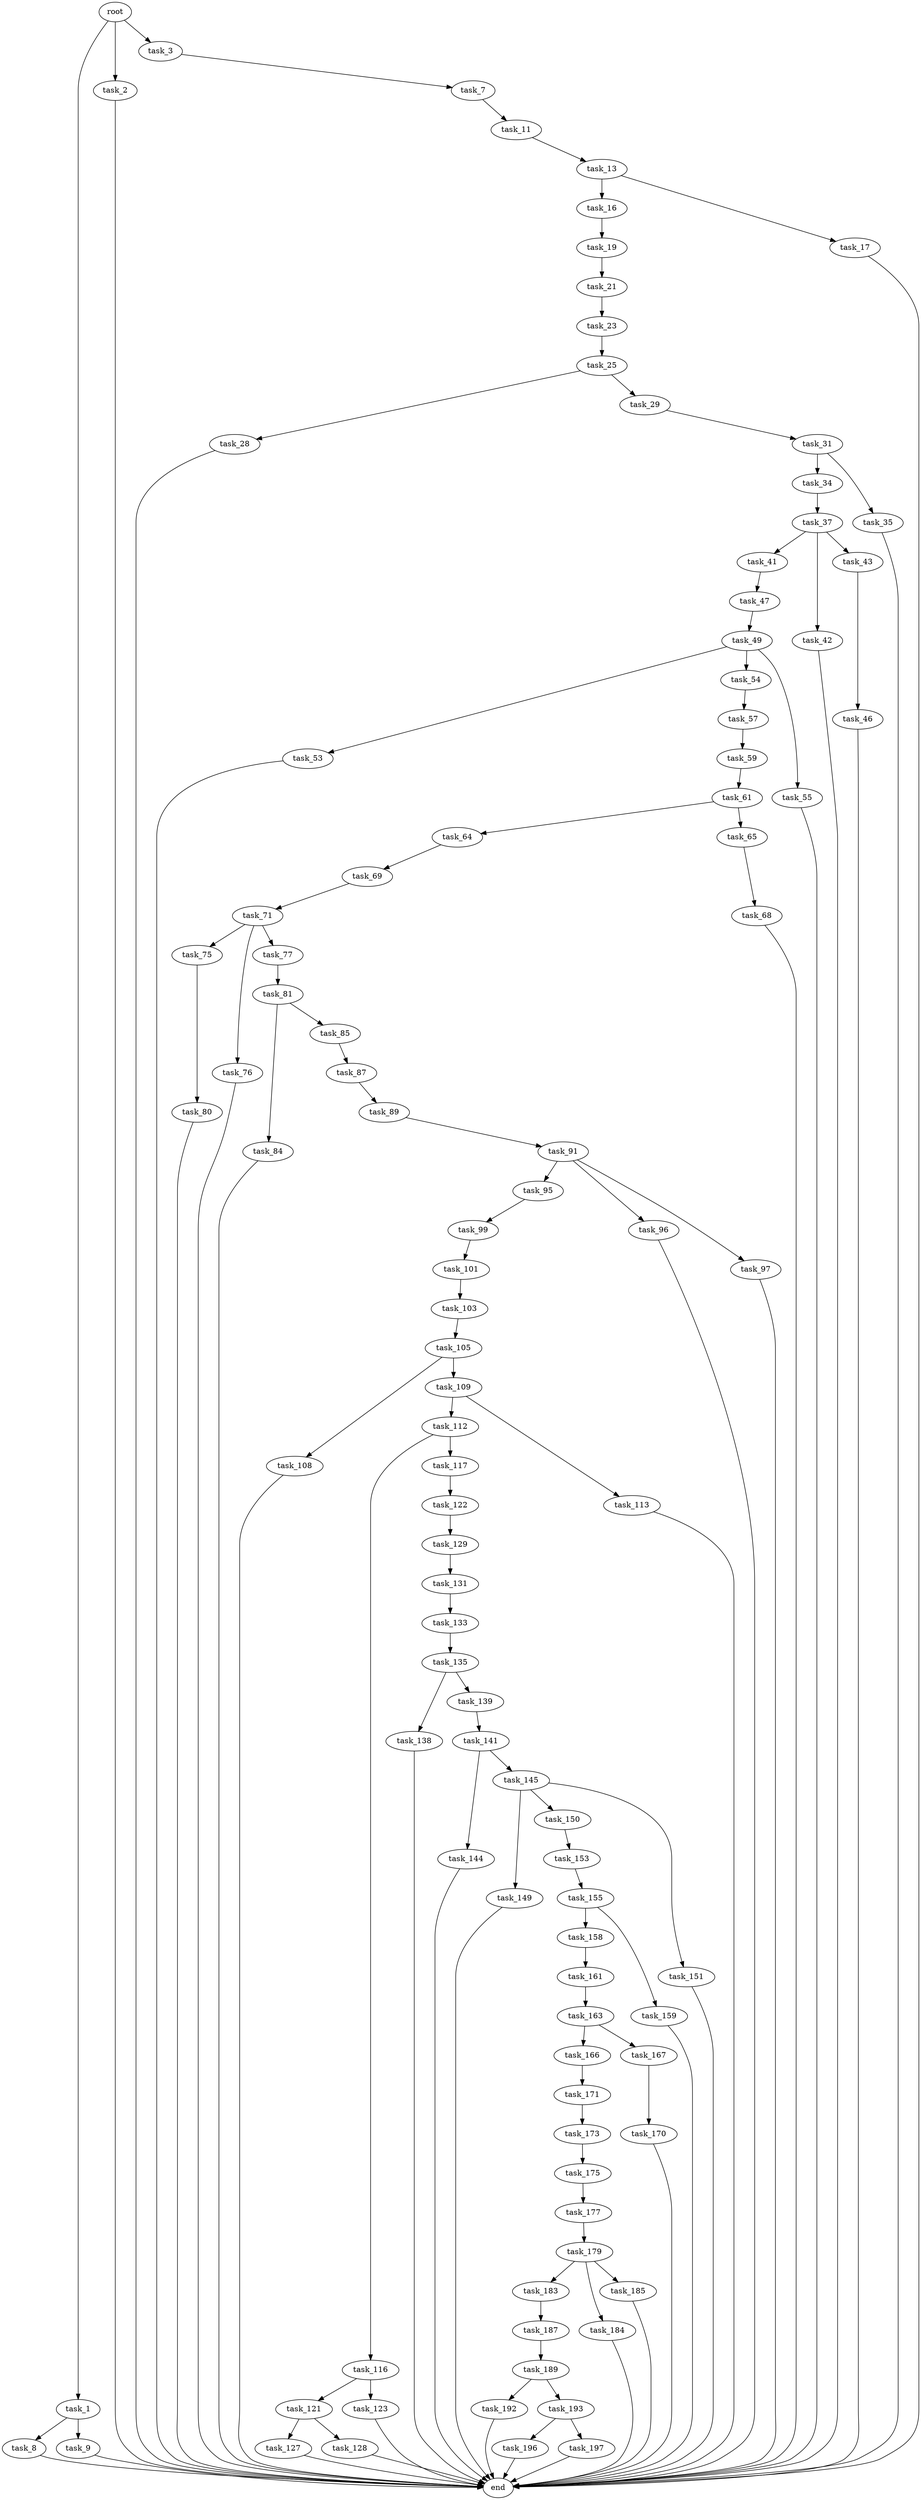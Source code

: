 digraph G {
  root [size="0.000000"];
  task_1 [size="231928233984.000000"];
  task_2 [size="426688619878.000000"];
  task_3 [size="16866609456.000000"];
  task_7 [size="549755813888.000000"];
  task_8 [size="19418755219.000000"];
  task_9 [size="813652628590.000000"];
  task_11 [size="49439689982.000000"];
  task_13 [size="8368889937.000000"];
  task_16 [size="438552196265.000000"];
  task_17 [size="107486514095.000000"];
  task_19 [size="134217728000.000000"];
  task_21 [size="1681559152.000000"];
  task_23 [size="182067189141.000000"];
  task_25 [size="37642521531.000000"];
  task_28 [size="18944513339.000000"];
  task_29 [size="2432533900.000000"];
  task_31 [size="617367966.000000"];
  task_34 [size="82355271031.000000"];
  task_35 [size="782757789696.000000"];
  task_37 [size="226814626218.000000"];
  task_41 [size="549755813888.000000"];
  task_42 [size="2761180790.000000"];
  task_43 [size="7804917627.000000"];
  task_46 [size="17863690608.000000"];
  task_47 [size="1744013666.000000"];
  task_49 [size="718359750.000000"];
  task_53 [size="9007215502.000000"];
  task_54 [size="782757789696.000000"];
  task_55 [size="8589934592.000000"];
  task_57 [size="549755813888.000000"];
  task_59 [size="782757789696.000000"];
  task_61 [size="768469453247.000000"];
  task_64 [size="1512946059.000000"];
  task_65 [size="782757789696.000000"];
  task_68 [size="475362956081.000000"];
  task_69 [size="449557042412.000000"];
  task_71 [size="10402418617.000000"];
  task_75 [size="68719476736.000000"];
  task_76 [size="265438141864.000000"];
  task_77 [size="17803807239.000000"];
  task_80 [size="25017523080.000000"];
  task_81 [size="6198860329.000000"];
  task_84 [size="368293445632.000000"];
  task_85 [size="28089046517.000000"];
  task_87 [size="1379207739810.000000"];
  task_89 [size="51460775468.000000"];
  task_91 [size="6988463097.000000"];
  task_95 [size="104536024203.000000"];
  task_96 [size="68719476736.000000"];
  task_97 [size="273155715024.000000"];
  task_99 [size="68719476736.000000"];
  task_101 [size="10526798199.000000"];
  task_103 [size="19576988565.000000"];
  task_105 [size="368293445632.000000"];
  task_108 [size="17567667701.000000"];
  task_109 [size="1073741824000.000000"];
  task_112 [size="240388783358.000000"];
  task_113 [size="602694898212.000000"];
  task_116 [size="24483357131.000000"];
  task_117 [size="134217728000.000000"];
  task_121 [size="8589934592.000000"];
  task_122 [size="47736391192.000000"];
  task_123 [size="1129054347216.000000"];
  task_127 [size="656708793931.000000"];
  task_128 [size="95651258452.000000"];
  task_129 [size="231928233984.000000"];
  task_131 [size="549755813888.000000"];
  task_133 [size="8575837793.000000"];
  task_135 [size="65221568646.000000"];
  task_138 [size="22607765849.000000"];
  task_139 [size="8589934592.000000"];
  task_141 [size="28991029248.000000"];
  task_144 [size="549755813888.000000"];
  task_145 [size="164219735686.000000"];
  task_149 [size="12005682029.000000"];
  task_150 [size="549755813888.000000"];
  task_151 [size="994509025583.000000"];
  task_153 [size="17990112112.000000"];
  task_155 [size="782757789696.000000"];
  task_158 [size="1135025524654.000000"];
  task_159 [size="68719476736.000000"];
  task_161 [size="8087023310.000000"];
  task_163 [size="238216051665.000000"];
  task_166 [size="761370375718.000000"];
  task_167 [size="14048096647.000000"];
  task_170 [size="141856213626.000000"];
  task_171 [size="27657599932.000000"];
  task_173 [size="30612145238.000000"];
  task_175 [size="27529800435.000000"];
  task_177 [size="9918235681.000000"];
  task_179 [size="1488588513.000000"];
  task_183 [size="1699947796.000000"];
  task_184 [size="95920073648.000000"];
  task_185 [size="2178439458.000000"];
  task_187 [size="991540092215.000000"];
  task_189 [size="503795477297.000000"];
  task_192 [size="25434232786.000000"];
  task_193 [size="253034706321.000000"];
  task_196 [size="5539011396.000000"];
  task_197 [size="8589934592.000000"];
  end [size="0.000000"];

  root -> task_1 [size="1.000000"];
  root -> task_2 [size="1.000000"];
  root -> task_3 [size="1.000000"];
  task_1 -> task_8 [size="301989888.000000"];
  task_1 -> task_9 [size="301989888.000000"];
  task_2 -> end [size="1.000000"];
  task_3 -> task_7 [size="679477248.000000"];
  task_7 -> task_11 [size="536870912.000000"];
  task_8 -> end [size="1.000000"];
  task_9 -> end [size="1.000000"];
  task_11 -> task_13 [size="75497472.000000"];
  task_13 -> task_16 [size="209715200.000000"];
  task_13 -> task_17 [size="209715200.000000"];
  task_16 -> task_19 [size="838860800.000000"];
  task_17 -> end [size="1.000000"];
  task_19 -> task_21 [size="209715200.000000"];
  task_21 -> task_23 [size="33554432.000000"];
  task_23 -> task_25 [size="838860800.000000"];
  task_25 -> task_28 [size="33554432.000000"];
  task_25 -> task_29 [size="33554432.000000"];
  task_28 -> end [size="1.000000"];
  task_29 -> task_31 [size="134217728.000000"];
  task_31 -> task_34 [size="33554432.000000"];
  task_31 -> task_35 [size="33554432.000000"];
  task_34 -> task_37 [size="134217728.000000"];
  task_35 -> end [size="1.000000"];
  task_37 -> task_41 [size="536870912.000000"];
  task_37 -> task_42 [size="536870912.000000"];
  task_37 -> task_43 [size="536870912.000000"];
  task_41 -> task_47 [size="536870912.000000"];
  task_42 -> end [size="1.000000"];
  task_43 -> task_46 [size="209715200.000000"];
  task_46 -> end [size="1.000000"];
  task_47 -> task_49 [size="209715200.000000"];
  task_49 -> task_53 [size="33554432.000000"];
  task_49 -> task_54 [size="33554432.000000"];
  task_49 -> task_55 [size="33554432.000000"];
  task_53 -> end [size="1.000000"];
  task_54 -> task_57 [size="679477248.000000"];
  task_55 -> end [size="1.000000"];
  task_57 -> task_59 [size="536870912.000000"];
  task_59 -> task_61 [size="679477248.000000"];
  task_61 -> task_64 [size="536870912.000000"];
  task_61 -> task_65 [size="536870912.000000"];
  task_64 -> task_69 [size="33554432.000000"];
  task_65 -> task_68 [size="679477248.000000"];
  task_68 -> end [size="1.000000"];
  task_69 -> task_71 [size="411041792.000000"];
  task_71 -> task_75 [size="301989888.000000"];
  task_71 -> task_76 [size="301989888.000000"];
  task_71 -> task_77 [size="301989888.000000"];
  task_75 -> task_80 [size="134217728.000000"];
  task_76 -> end [size="1.000000"];
  task_77 -> task_81 [size="536870912.000000"];
  task_80 -> end [size="1.000000"];
  task_81 -> task_84 [size="536870912.000000"];
  task_81 -> task_85 [size="536870912.000000"];
  task_84 -> end [size="1.000000"];
  task_85 -> task_87 [size="134217728.000000"];
  task_87 -> task_89 [size="838860800.000000"];
  task_89 -> task_91 [size="838860800.000000"];
  task_91 -> task_95 [size="134217728.000000"];
  task_91 -> task_96 [size="134217728.000000"];
  task_91 -> task_97 [size="134217728.000000"];
  task_95 -> task_99 [size="75497472.000000"];
  task_96 -> end [size="1.000000"];
  task_97 -> end [size="1.000000"];
  task_99 -> task_101 [size="134217728.000000"];
  task_101 -> task_103 [size="536870912.000000"];
  task_103 -> task_105 [size="679477248.000000"];
  task_105 -> task_108 [size="411041792.000000"];
  task_105 -> task_109 [size="411041792.000000"];
  task_108 -> end [size="1.000000"];
  task_109 -> task_112 [size="838860800.000000"];
  task_109 -> task_113 [size="838860800.000000"];
  task_112 -> task_116 [size="209715200.000000"];
  task_112 -> task_117 [size="209715200.000000"];
  task_113 -> end [size="1.000000"];
  task_116 -> task_121 [size="75497472.000000"];
  task_116 -> task_123 [size="75497472.000000"];
  task_117 -> task_122 [size="209715200.000000"];
  task_121 -> task_127 [size="33554432.000000"];
  task_121 -> task_128 [size="33554432.000000"];
  task_122 -> task_129 [size="838860800.000000"];
  task_123 -> end [size="1.000000"];
  task_127 -> end [size="1.000000"];
  task_128 -> end [size="1.000000"];
  task_129 -> task_131 [size="301989888.000000"];
  task_131 -> task_133 [size="536870912.000000"];
  task_133 -> task_135 [size="134217728.000000"];
  task_135 -> task_138 [size="75497472.000000"];
  task_135 -> task_139 [size="75497472.000000"];
  task_138 -> end [size="1.000000"];
  task_139 -> task_141 [size="33554432.000000"];
  task_141 -> task_144 [size="75497472.000000"];
  task_141 -> task_145 [size="75497472.000000"];
  task_144 -> end [size="1.000000"];
  task_145 -> task_149 [size="301989888.000000"];
  task_145 -> task_150 [size="301989888.000000"];
  task_145 -> task_151 [size="301989888.000000"];
  task_149 -> end [size="1.000000"];
  task_150 -> task_153 [size="536870912.000000"];
  task_151 -> end [size="1.000000"];
  task_153 -> task_155 [size="838860800.000000"];
  task_155 -> task_158 [size="679477248.000000"];
  task_155 -> task_159 [size="679477248.000000"];
  task_158 -> task_161 [size="838860800.000000"];
  task_159 -> end [size="1.000000"];
  task_161 -> task_163 [size="209715200.000000"];
  task_163 -> task_166 [size="301989888.000000"];
  task_163 -> task_167 [size="301989888.000000"];
  task_166 -> task_171 [size="536870912.000000"];
  task_167 -> task_170 [size="33554432.000000"];
  task_170 -> end [size="1.000000"];
  task_171 -> task_173 [size="134217728.000000"];
  task_173 -> task_175 [size="536870912.000000"];
  task_175 -> task_177 [size="679477248.000000"];
  task_177 -> task_179 [size="209715200.000000"];
  task_179 -> task_183 [size="75497472.000000"];
  task_179 -> task_184 [size="75497472.000000"];
  task_179 -> task_185 [size="75497472.000000"];
  task_183 -> task_187 [size="75497472.000000"];
  task_184 -> end [size="1.000000"];
  task_185 -> end [size="1.000000"];
  task_187 -> task_189 [size="838860800.000000"];
  task_189 -> task_192 [size="536870912.000000"];
  task_189 -> task_193 [size="536870912.000000"];
  task_192 -> end [size="1.000000"];
  task_193 -> task_196 [size="679477248.000000"];
  task_193 -> task_197 [size="679477248.000000"];
  task_196 -> end [size="1.000000"];
  task_197 -> end [size="1.000000"];
}
